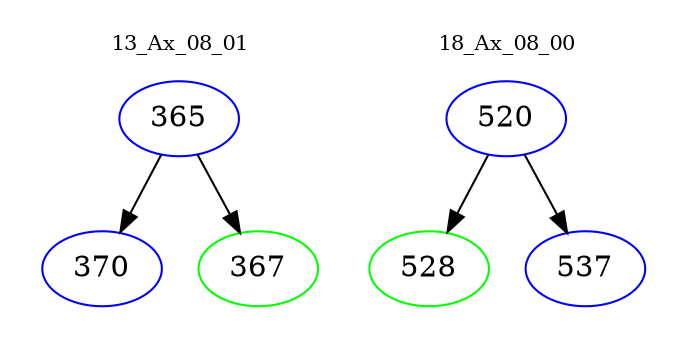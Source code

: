 digraph{
subgraph cluster_0 {
color = white
label = "13_Ax_08_01";
fontsize=10;
T0_365 [label="365", color="blue"]
T0_365 -> T0_370 [color="black"]
T0_370 [label="370", color="blue"]
T0_365 -> T0_367 [color="black"]
T0_367 [label="367", color="green"]
}
subgraph cluster_1 {
color = white
label = "18_Ax_08_00";
fontsize=10;
T1_520 [label="520", color="blue"]
T1_520 -> T1_528 [color="black"]
T1_528 [label="528", color="green"]
T1_520 -> T1_537 [color="black"]
T1_537 [label="537", color="blue"]
}
}
